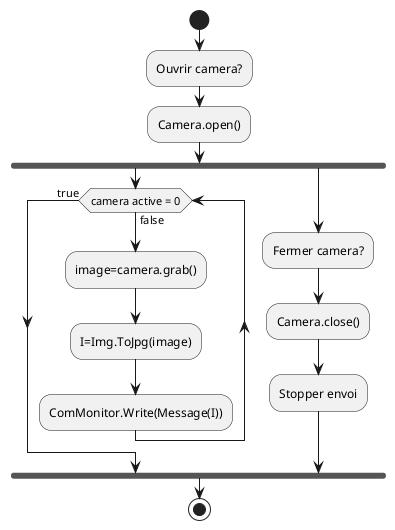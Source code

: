@startuml
'Fonctionnalite 14, 15 et 16 : Camera

skinparam monochrome true

start

:Ouvrir camera?;
:Camera.open();

fork
    while (camera active = 0) is (false)
        :image=camera.grab();
        :I=Img.ToJpg(image);
        :ComMonitor.Write(Message(I));
    endwhile (true)

fork again
'Attendre le signal de fermeture de la camera
    :Fermer camera?; 
    :Camera.close();
    :Stopper envoi;

end fork
stop
@enduml
